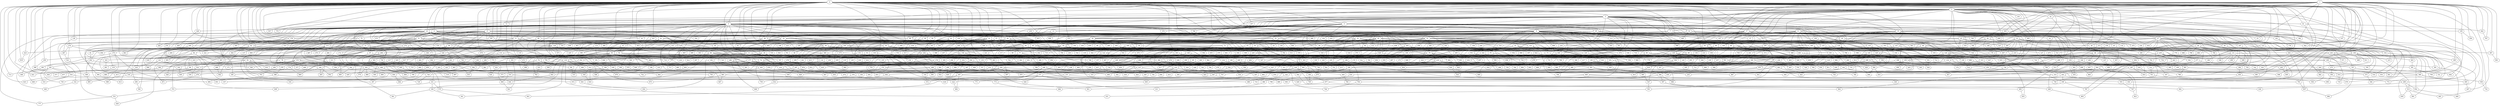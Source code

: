graph g {0;1;2;3;4;5;6;7;8;9;10;11;12;13;14;15;16;17;18;19;20;21;22;23;24;25;26;27;28;29;30;31;32;33;34;35;36;37;38;39;40;41;42;43;44;45;46;47;48;49;50;51;52;53;54;55;56;57;58;59;60;61;62;63;64;65;66;67;68;69;70;71;72;73;74;75;76;77;78;79;80;81;82;83;84;85;86;87;88;89;90;91;92;93;94;95;96;97;98;99;100;101;102;103;104;105;106;107;108;109;110;111;112;113;114;115;116;117;118;119;120;121;122;123;124;125;126;127;128;129;130;131;132;133;134;135;136;137;138;139;140;141;142;143;144;145;146;147;148;149;150;151;152;153;154;155;156;157;158;159;160;161;162;163;164;165;166;167;168;169;170;171;172;173;174;175;176;177;178;179;180;181;182;183;184;185;186;187;188;189;190;191;192;193;194;195;196;197;198;199;200;201;202;203;204;205;206;207;208;209;210;211;212;213;214;215;216;217;218;219;220;221;222;223;224;225;226;227;228;229;230;231;232;233;234;235;236;237;238;239;240;241;242;243;244;245;246;247;248;249;250;251;252;253;254;255;256;257;258;259;260;261;262;263;264;265;266;267;268;269;270;271;272;273;274;275;276;277;278;279;280;281;282;283;284;285;286;287;288;289;290;291;292;293;294;295;296;297;298;299;300;301;302;303;304;305;306;307;308;309;310;311;312;313;314;315;316;317;318;319;320;321;322;323;324;325;326;327;328;329;330;331;332;333;334;335;336;337;338;339;340;341;342;343;344;345;346;347;348;349;350;351;352;353;354;355;356;357;358;359;360;361;362;363;364;365;366;367;368;369;370;371;372;373;374;375;376;377;378;379;380;381;382;383;384;385;386;387;388;389;390;391;392;393;394;395;396;397;398;399;400;401;402;403;404;405;406;407;408;409;410;411;412;413;414;415;416;417;418;419;420;421;422;423;424;425;426;427;428;429;430;431;432;433;434;435;436;437;438;439;440;441;442;443;444;445;446;447;448;449;450;451;452;453;454;455;456;457;458;459;460;461;462;463;464;465;466;467;468;469;470;471;472;473;474;475;476;477;478;479;480;481;482;483;484;485;486;487;488;489;490;491;492;493;494;495;496;497;498;499;500;501;502;503;504;505;506;507;508;509;510;511;512;513;514;515;516;517;518;519;520;521;522;523;524;525;526;527;528;529;530;531;532;533;534;535;536;537;538;539;540;541;542;543;544;545;546;547;548;549;550;551;552;553;554;555;556;557;558;559;560;561;562;563;564;565;566;567;568;569;570;571;572;573;574;575;576;577;578;579;580;581;582;583;584;585;586;587;588;589;590;591;592;593;594;595;596;597;598;599;600;601;602;603;604;605;606;607;608;609;610;611;612;613;614;615;616;617;618;619;620;621;622;623;624;625;626;627;628;629;630;631;632;633;634;635;636;637;638;639;640;641;642;643;644;645;646;647;648;649;650;651;652;653;654;655;656;657;658;659;660;661;662;663;664;665;666;667;668;669;670;671;672;673;674;675;676;677;678;679;680;681;682;683;684;685;686;687;688;689;690;691;692;693;694;695;696;697;698;699;700;701;702;703;704;705;706;707;708;709;710;711;712;713;714;715;716;717;718;719;720;721;722;723;724;725;726;727;728;729;730;731;732;733;734;735;736;737;738;739;740;741;742;743;744;745;746;747;748;749;750;751;752;753;754;755;756;757;758;759;760;761;762;763;764;765;766;767;768;769;770;771;772;773;774;775;776;777;778;779;780;781;782;783;784;785;786;787;788;789;790;791;792;793;794;795;796;797;798;799;800;801;802;803;804;805;806;807;808;809;810;811;812;813;814;815;816;817;818;819;820;821;822;823;824;825;826;827;828;829;830;831;832;833;834;835;836;837;838;839;840;841;842;843;844;845;846;847;848;849;850;851;852;853;854;855;856;857;858;859;860;861;862;863;864;865;866;867;868;869;870;871;872;873;874;875;876;877;878;879;880;881;882;883;884;885;886;887;888;889;890;891;892;893;894;895;896;897;898;899;0 -- 2;0 -- 3;0 -- 4;0 -- 5;0 -- 6;0 -- 7;0 -- 8;0 -- 9;0 -- 10;0 -- 12;0 -- 15;0 -- 17;0 -- 19;0 -- 24;0 -- 25;0 -- 31;0 -- 36;0 -- 38;0 -- 41;0 -- 42;0 -- 46;0 -- 47;0 -- 54;0 -- 57;0 -- 61;0 -- 62;0 -- 75;0 -- 84;0 -- 88;0 -- 93;0 -- 101;0 -- 111;0 -- 113;0 -- 114;0 -- 120;0 -- 121;0 -- 123;0 -- 135;0 -- 137;0 -- 139;0 -- 144;0 -- 156;0 -- 161;0 -- 162;0 -- 179;0 -- 181;0 -- 182;0 -- 183;0 -- 191;0 -- 201;0 -- 223;0 -- 227;0 -- 235;0 -- 243;0 -- 245;0 -- 247;0 -- 250;0 -- 270;0 -- 272;0 -- 273;0 -- 274;0 -- 295;0 -- 298;0 -- 303;0 -- 306;0 -- 328;0 -- 335;0 -- 344;0 -- 353;0 -- 365;0 -- 376;0 -- 385;0 -- 403;0 -- 404;0 -- 418;0 -- 419;0 -- 423;0 -- 426;0 -- 443;0 -- 463;0 -- 472;0 -- 473;0 -- 501;0 -- 513;0 -- 525;0 -- 538;0 -- 557;0 -- 560;0 -- 563;0 -- 570;0 -- 577;0 -- 585;0 -- 588;0 -- 598;0 -- 608;0 -- 621;0 -- 623;0 -- 632;0 -- 636;0 -- 659;0 -- 678;0 -- 697;0 -- 713;0 -- 718;0 -- 732;0 -- 754;0 -- 779;0 -- 780;0 -- 793;0 -- 807;0 -- 819;0 -- 845;0 -- 863;0 -- 881;1 -- 2;1 -- 16;1 -- 17;1 -- 19;1 -- 23;1 -- 48;1 -- 58;1 -- 86;1 -- 189;1 -- 195;1 -- 254;1 -- 265;1 -- 329;1 -- 345;1 -- 354;1 -- 367;1 -- 382;1 -- 401;1 -- 442;1 -- 447;1 -- 450;1 -- 454;1 -- 537;1 -- 558;1 -- 562;1 -- 582;1 -- 702;1 -- 767;1 -- 801;1 -- 802;2 -- 3;2 -- 7;2 -- 8;2 -- 11;2 -- 16;2 -- 26;2 -- 27;2 -- 33;2 -- 37;2 -- 49;2 -- 65;2 -- 68;2 -- 70;2 -- 100;2 -- 101;2 -- 118;2 -- 136;2 -- 140;2 -- 147;2 -- 208;2 -- 220;2 -- 239;2 -- 256;2 -- 407;2 -- 425;2 -- 475;2 -- 486;2 -- 495;2 -- 583;2 -- 587;2 -- 592;2 -- 686;2 -- 709;2 -- 841;2 -- 842;3 -- 4;3 -- 5;3 -- 12;3 -- 13;3 -- 14;3 -- 20;3 -- 44;3 -- 61;3 -- 67;3 -- 82;3 -- 109;3 -- 124;3 -- 173;3 -- 203;3 -- 214;3 -- 232;3 -- 247;3 -- 269;3 -- 290;3 -- 379;3 -- 417;3 -- 453;3 -- 576;3 -- 600;3 -- 614;3 -- 665;3 -- 673;3 -- 761;3 -- 808;3 -- 836;3 -- 874;3 -- 894;3 -- 898;4 -- 6;4 -- 10;4 -- 15;4 -- 20;4 -- 29;4 -- 39;4 -- 52;4 -- 63;4 -- 72;4 -- 99;4 -- 115;4 -- 143;4 -- 151;4 -- 164;4 -- 168;4 -- 177;4 -- 180;4 -- 185;4 -- 207;4 -- 222;4 -- 239;4 -- 263;4 -- 280;4 -- 286;4 -- 291;4 -- 328;4 -- 343;4 -- 346;4 -- 379;4 -- 415;4 -- 429;4 -- 448;4 -- 451;4 -- 460;4 -- 491;4 -- 523;4 -- 540;4 -- 571;4 -- 596;4 -- 609;4 -- 626;4 -- 637;4 -- 663;4 -- 664;4 -- 707;4 -- 716;4 -- 717;4 -- 766;4 -- 777;4 -- 779;4 -- 800;4 -- 897;5 -- 11;5 -- 13;5 -- 14;5 -- 21;5 -- 29;5 -- 30;5 -- 34;5 -- 73;5 -- 88;5 -- 102;5 -- 125;5 -- 151;5 -- 195;5 -- 218;5 -- 260;5 -- 316;5 -- 334;5 -- 450;5 -- 518;5 -- 526;5 -- 568;5 -- 606;5 -- 766;5 -- 839;6 -- 9;6 -- 21;6 -- 22;6 -- 51;6 -- 55;6 -- 75;6 -- 216;6 -- 240;6 -- 354;6 -- 375;6 -- 392;6 -- 466;6 -- 565;6 -- 673;6 -- 720;7 -- 35;7 -- 705;7 -- 733;8 -- 22;8 -- 25;8 -- 27;8 -- 28;8 -- 33;8 -- 36;8 -- 38;8 -- 41;8 -- 43;8 -- 49;8 -- 54;8 -- 57;8 -- 69;8 -- 71;8 -- 79;8 -- 80;8 -- 91;8 -- 107;8 -- 113;8 -- 130;8 -- 139;8 -- 146;8 -- 154;8 -- 158;8 -- 160;8 -- 171;8 -- 174;8 -- 187;8 -- 193;8 -- 244;8 -- 340;8 -- 349;8 -- 421;8 -- 436;8 -- 459;8 -- 482;8 -- 498;8 -- 543;8 -- 580;8 -- 615;8 -- 640;8 -- 655;8 -- 677;8 -- 684;8 -- 708;8 -- 725;8 -- 731;8 -- 757;8 -- 768;8 -- 778;8 -- 796;8 -- 804;8 -- 879;8 -- 883;8 -- 890;8 -- 899;9 -- 30;9 -- 172;9 -- 230;9 -- 272;9 -- 352;9 -- 353;9 -- 380;9 -- 565;9 -- 639;10 -- 24;10 -- 26;10 -- 32;10 -- 39;10 -- 59;10 -- 78;10 -- 97;10 -- 115;10 -- 128;10 -- 200;10 -- 364;10 -- 376;10 -- 384;10 -- 414;10 -- 477;10 -- 487;10 -- 499;10 -- 604;10 -- 662;10 -- 689;10 -- 738;10 -- 846;11 -- 18;11 -- 23;11 -- 52;11 -- 107;11 -- 112;11 -- 145;11 -- 215;11 -- 227;11 -- 230;11 -- 234;11 -- 280;11 -- 282;11 -- 300;11 -- 322;11 -- 351;11 -- 382;11 -- 418;11 -- 495;11 -- 503;11 -- 532;11 -- 546;11 -- 591;11 -- 647;11 -- 699;11 -- 722;11 -- 742;11 -- 784;12 -- 95;12 -- 355;12 -- 557;13 -- 32;13 -- 292;13 -- 517;13 -- 606;14 -- 40;14 -- 109;14 -- 271;14 -- 649;14 -- 665;14 -- 805;15 -- 18;15 -- 35;15 -- 51;15 -- 56;15 -- 87;15 -- 90;15 -- 92;15 -- 133;15 -- 141;15 -- 144;15 -- 163;15 -- 181;15 -- 192;15 -- 293;15 -- 312;15 -- 318;15 -- 326;15 -- 348;15 -- 397;15 -- 524;15 -- 554;15 -- 620;15 -- 668;15 -- 831;16 -- 217;16 -- 359;17 -- 34;17 -- 102;17 -- 152;17 -- 226;17 -- 287;17 -- 291;17 -- 472;17 -- 544;17 -- 551;17 -- 555;17 -- 674;17 -- 699;17 -- 723;17 -- 783;17 -- 858;18 -- 62;18 -- 76;18 -- 81;18 -- 90;18 -- 297;18 -- 338;18 -- 362;18 -- 389;18 -- 406;18 -- 516;18 -- 803;18 -- 824;18 -- 827;19 -- 31;19 -- 42;19 -- 84;19 -- 85;19 -- 91;19 -- 161;19 -- 238;19 -- 253;19 -- 299;19 -- 432;19 -- 514;19 -- 535;19 -- 553;19 -- 573;19 -- 776;20 -- 68;20 -- 527;20 -- 658;20 -- 735;21 -- 28;21 -- 66;21 -- 97;21 -- 179;21 -- 361;21 -- 383;21 -- 398;21 -- 476;21 -- 871;22 -- 676;24 -- 127;25 -- 378;25 -- 387;25 -- 433;25 -- 489;25 -- 675;25 -- 813;25 -- 817;26 -- 48;26 -- 53;26 -- 77;26 -- 83;26 -- 164;26 -- 343;26 -- 462;26 -- 743;26 -- 790;27 -- 44;27 -- 65;27 -- 123;27 -- 140;27 -- 266;27 -- 334;27 -- 356;27 -- 378;27 -- 484;27 -- 632;27 -- 770;27 -- 772;27 -- 820;27 -- 892;28 -- 217;28 -- 224;28 -- 254;28 -- 314;28 -- 403;28 -- 505;28 -- 641;28 -- 654;28 -- 734;28 -- 748;29 -- 37;29 -- 55;29 -- 58;29 -- 188;29 -- 210;29 -- 370;29 -- 470;29 -- 493;29 -- 765;29 -- 867;30 -- 56;30 -- 103;30 -- 172;30 -- 212;30 -- 246;30 -- 339;31 -- 43;31 -- 59;31 -- 94;31 -- 106;31 -- 117;31 -- 158;31 -- 219;31 -- 223;31 -- 244;31 -- 319;31 -- 380;31 -- 408;31 -- 448;31 -- 497;31 -- 679;31 -- 701;32 -- 45;32 -- 64;32 -- 110;32 -- 150;32 -- 196;32 -- 613;32 -- 791;33 -- 108;33 -- 118;33 -- 126;33 -- 159;33 -- 178;33 -- 371;33 -- 387;33 -- 457;33 -- 475;33 -- 512;33 -- 527;34 -- 50;34 -- 60;34 -- 125;34 -- 176;34 -- 194;34 -- 285;34 -- 369;34 -- 414;34 -- 477;34 -- 605;34 -- 762;34 -- 814;35 -- 46;35 -- 47;35 -- 50;35 -- 74;35 -- 82;35 -- 95;35 -- 104;35 -- 121;35 -- 138;35 -- 204;35 -- 265;35 -- 330;35 -- 390;35 -- 399;35 -- 509;35 -- 511;35 -- 601;35 -- 645;35 -- 746;36 -- 143;36 -- 147;36 -- 149;36 -- 225;36 -- 228;36 -- 720;37 -- 165;38 -- 63;38 -- 270;38 -- 434;38 -- 474;38 -- 879;39 -- 40;39 -- 262;39 -- 283;39 -- 303;39 -- 373;39 -- 413;39 -- 452;39 -- 461;39 -- 481;39 -- 589;39 -- 592;39 -- 867;41 -- 93;41 -- 103;41 -- 173;41 -- 182;41 -- 204;41 -- 257;41 -- 285;41 -- 309;41 -- 608;41 -- 743;41 -- 807;42 -- 45;42 -- 76;42 -- 108;42 -- 116;42 -- 184;42 -- 187;42 -- 248;42 -- 273;42 -- 309;42 -- 310;42 -- 320;42 -- 437;42 -- 530;42 -- 583;42 -- 586;42 -- 664;42 -- 733;44 -- 100;44 -- 105;44 -- 145;44 -- 611;45 -- 53;45 -- 89;45 -- 229;45 -- 261;45 -- 304;45 -- 470;45 -- 573;45 -- 753;45 -- 789;45 -- 836;45 -- 875;46 -- 235;46 -- 277;47 -- 64;47 -- 92;47 -- 687;47 -- 896;48 -- 86;48 -- 241;48 -- 367;48 -- 504;48 -- 536;48 -- 607;48 -- 610;48 -- 716;48 -- 760;48 -- 788;48 -- 798;48 -- 862;49 -- 122;49 -- 131;49 -- 548;49 -- 708;49 -- 759;49 -- 768;49 -- 880;50 -- 66;50 -- 70;50 -- 77;50 -- 79;50 -- 111;50 -- 122;50 -- 157;50 -- 213;50 -- 298;50 -- 321;50 -- 373;50 -- 390;50 -- 700;50 -- 769;50 -- 834;51 -- 60;51 -- 106;51 -- 274;51 -- 332;51 -- 363;51 -- 394;51 -- 426;51 -- 440;51 -- 449;51 -- 619;51 -- 685;51 -- 775;51 -- 853;52 -- 94;52 -- 99;52 -- 112;52 -- 146;52 -- 160;52 -- 234;52 -- 256;52 -- 282;52 -- 301;52 -- 618;52 -- 736;52 -- 899;53 -- 78;53 -- 159;53 -- 219;53 -- 707;53 -- 756;55 -- 67;55 -- 197;55 -- 221;55 -- 728;56 -- 141;56 -- 293;56 -- 337;57 -- 71;57 -- 114;57 -- 130;57 -- 228;57 -- 240;57 -- 262;57 -- 434;57 -- 578;57 -- 782;57 -- 888;58 -- 69;58 -- 87;58 -- 134;58 -- 535;58 -- 562;58 -- 780;59 -- 220;59 -- 653;60 -- 73;60 -- 80;60 -- 89;60 -- 117;60 -- 136;60 -- 149;60 -- 167;60 -- 180;60 -- 236;60 -- 258;60 -- 267;60 -- 366;60 -- 455;60 -- 456;60 -- 499;60 -- 507;60 -- 715;60 -- 774;60 -- 869;61 -- 324;61 -- 442;62 -- 81;62 -- 116;62 -- 202;62 -- 364;64 -- 72;64 -- 132;64 -- 191;64 -- 198;64 -- 252;64 -- 268;64 -- 292;64 -- 431;64 -- 461;64 -- 468;64 -- 596;64 -- 702;64 -- 710;64 -- 791;65 -- 131;65 -- 226;65 -- 278;65 -- 289;65 -- 311;65 -- 599;65 -- 661;66 -- 74;66 -- 85;66 -- 96;66 -- 98;66 -- 129;66 -- 170;66 -- 194;66 -- 207;66 -- 352;66 -- 436;66 -- 515;67 -- 83;67 -- 156;67 -- 199;67 -- 539;68 -- 127;68 -- 198;68 -- 229;68 -- 656;68 -- 696;68 -- 849;69 -- 126;69 -- 170;69 -- 193;69 -- 243;69 -- 471;69 -- 734;70 -- 105;70 -- 132;70 -- 148;70 -- 590;70 -- 594;70 -- 624;70 -- 643;71 -- 135;71 -- 578;71 -- 782;72 -- 98;72 -- 162;72 -- 203;72 -- 306;72 -- 431;72 -- 438;72 -- 500;72 -- 549;72 -- 727;73 -- 294;73 -- 437;74 -- 168;74 -- 233;74 -- 297;74 -- 745;74 -- 758;75 -- 667;76 -- 133;76 -- 142;76 -- 362;76 -- 530;77 -- 157;77 -- 296;77 -- 399;77 -- 441;78 -- 393;78 -- 522;79 -- 110;79 -- 120;79 -- 355;79 -- 395;79 -- 402;79 -- 602;79 -- 826;80 -- 249;80 -- 260;80 -- 263;80 -- 267;80 -- 335;80 -- 391;80 -- 501;80 -- 566;80 -- 778;80 -- 802;81 -- 202;82 -- 410;82 -- 518;82 -- 669;82 -- 870;83 -- 129;83 -- 208;83 -- 320;83 -- 351;83 -- 420;83 -- 529;83 -- 560;83 -- 684;84 -- 119;84 -- 873;85 -- 169;85 -- 346;85 -- 690;85 -- 764;86 -- 166;86 -- 186;86 -- 246;86 -- 299;86 -- 469;87 -- 686;88 -- 128;88 -- 175;88 -- 357;88 -- 536;88 -- 726;88 -- 729;89 -- 304;90 -- 119;90 -- 153;90 -- 206;90 -- 409;91 -- 104;91 -- 199;91 -- 214;91 -- 339;91 -- 452;91 -- 456;91 -- 479;91 -- 544;91 -- 594;91 -- 622;92 -- 134;92 -- 268;92 -- 281;92 -- 384;92 -- 433;93 -- 96;93 -- 377;93 -- 388;93 -- 628;93 -- 703;93 -- 833;95 -- 545;95 -- 773;96 -- 680;97 -- 155;97 -- 211;97 -- 737;98 -- 515;99 -- 347;99 -- 698;99 -- 715;99 -- 856;100 -- 205;100 -- 215;100 -- 275;100 -- 424;100 -- 489;100 -- 611;100 -- 691;100 -- 795;102 -- 520;102 -- 853;103 -- 154;103 -- 177;103 -- 258;103 -- 276;103 -- 630;104 -- 237;105 -- 885;106 -- 701;108 -- 210;109 -- 124;110 -- 294;110 -- 311;110 -- 717;110 -- 799;111 -- 201;111 -- 232;111 -- 402;111 -- 404;111 -- 416;111 -- 612;111 -- 738;111 -- 893;112 -- 370;113 -- 543;113 -- 761;114 -- 148;114 -- 753;115 -- 137;115 -- 166;115 -- 200;115 -- 428;115 -- 556;115 -- 672;115 -- 687;115 -- 756;115 -- 800;115 -- 850;115 -- 854;116 -- 310;116 -- 336;116 -- 341;116 -- 377;116 -- 412;116 -- 446;116 -- 509;116 -- 631;116 -- 737;116 -- 840;120 -- 165;120 -- 547;121 -- 197;121 -- 251;121 -- 325;121 -- 600;121 -- 622;121 -- 650;122 -- 205;122 -- 317;122 -- 398;123 -- 465;123 -- 484;124 -- 150;124 -- 241;124 -- 242;124 -- 453;124 -- 584;124 -- 586;125 -- 152;125 -- 288;125 -- 541;126 -- 138;126 -- 175;126 -- 190;126 -- 410;126 -- 427;126 -- 616;126 -- 660;126 -- 668;126 -- 712;126 -- 754;127 -- 359;128 -- 169;128 -- 211;128 -- 225;128 -- 284;128 -- 671;128 -- 725;131 -- 289;131 -- 342;131 -- 485;131 -- 498;131 -- 548;131 -- 627;131 -- 652;132 -- 142;132 -- 685;133 -- 163;133 -- 508;133 -- 806;134 -- 174;134 -- 231;134 -- 245;135 -- 338;135 -- 419;136 -- 764;138 -- 184;138 -- 212;138 -- 361;138 -- 711;138 -- 811;139 -- 467;140 -- 209;140 -- 389;141 -- 171;141 -- 222;141 -- 238;141 -- 666;142 -- 167;142 -- 183;142 -- 322;142 -- 602;143 -- 178;143 -- 249;143 -- 835;144 -- 192;144 -- 681;144 -- 697;145 -- 155;145 -- 218;145 -- 300;145 -- 315;145 -- 366;145 -- 395;145 -- 427;145 -- 646;145 -- 655;145 -- 722;145 -- 786;146 -- 221;147 -- 327;147 -- 381;148 -- 216;148 -- 305;148 -- 532;148 -- 704;148 -- 847;149 -- 153;149 -- 236;149 -- 327;149 -- 369;149 -- 439;149 -- 760;150 -- 188;151 -- 176;151 -- 259;151 -- 393;151 -- 542;152 -- 189;153 -- 206;153 -- 319;153 -- 409;153 -- 540;153 -- 597;156 -- 286;156 -- 385;156 -- 451;156 -- 463;159 -- 308;159 -- 396;159 -- 480;159 -- 637;160 -- 266;160 -- 301;160 -- 796;161 -- 186;161 -- 776;162 -- 549;163 -- 281;164 -- 511;164 -- 554;164 -- 724;164 -- 790;166 -- 324;166 -- 401;166 -- 428;166 -- 435;167 -- 558;168 -- 185;168 -- 283;168 -- 852;169 -- 514;173 -- 438;173 -- 678;176 -- 550;176 -- 812;177 -- 248;177 -- 261;177 -- 368;177 -- 469;177 -- 525;177 -- 689;177 -- 855;178 -- 457;178 -- 458;179 -- 250;179 -- 651;179 -- 680;181 -- 323;181 -- 658;182 -- 209;182 -- 424;182 -- 657;183 -- 190;183 -- 344;183 -- 488;184 -- 255;184 -- 507;184 -- 534;184 -- 616;184 -- 642;185 -- 634;187 -- 313;188 -- 253;188 -- 259;188 -- 412;188 -- 425;190 -- 372;190 -- 636;190 -- 787;192 -- 242;192 -- 517;194 -- 196;194 -- 483;194 -- 838;195 -- 454;195 -- 721;197 -- 251;197 -- 279;197 -- 462;198 -- 213;198 -- 302;198 -- 493;198 -- 559;198 -- 603;199 -- 363;199 -- 542;202 -- 278;202 -- 326;202 -- 569;203 -- 897;204 -- 257;204 -- 445;205 -- 275;205 -- 736;205 -- 795;206 -- 703;208 -- 420;208 -- 421;208 -- 430;208 -- 444;208 -- 481;209 -- 657;210 -- 342;210 -- 813;212 -- 231;212 -- 318;212 -- 494;212 -- 505;212 -- 645;212 -- 851;214 -- 868;216 -- 847;218 -- 568;218 -- 809;219 -- 224;219 -- 480;219 -- 617;219 -- 693;219 -- 751;219 -- 868;219 -- 894;220 -- 330;220 -- 430;221 -- 290;224 -- 314;224 -- 340;224 -- 459;224 -- 567;224 -- 749;226 -- 233;226 -- 237;226 -- 252;226 -- 255;226 -- 279;226 -- 308;226 -- 688;226 -- 850;227 -- 295;227 -- 612;227 -- 646;227 -- 671;228 -- 563;229 -- 408;229 -- 458;229 -- 619;229 -- 696;231 -- 269;231 -- 672;232 -- 797;232 -- 896;233 -- 271;233 -- 305;233 -- 506;233 -- 824;233 -- 856;234 -- 552;235 -- 277;235 -- 443;235 -- 564;235 -- 719;235 -- 872;236 -- 682;237 -- 312;237 -- 828;239 -- 415;240 -- 276;240 -- 368;240 -- 375;240 -- 441;240 -- 479;240 -- 526;240 -- 599;240 -- 633;240 -- 661;241 -- 504;242 -- 590;242 -- 638;242 -- 858;242 -- 887;243 -- 264;243 -- 360;243 -- 365;243 -- 471;245 -- 605;246 -- 647;248 -- 302;248 -- 371;248 -- 604;248 -- 634;248 -- 690;248 -- 771;248 -- 864;248 -- 876;249 -- 347;249 -- 350;249 -- 357;249 -- 534;249 -- 541;249 -- 682;249 -- 832;249 -- 878;250 -- 588;251 -- 264;251 -- 325;251 -- 345;251 -- 417;251 -- 861;252 -- 468;253 -- 614;253 -- 887;254 -- 288;254 -- 582;254 -- 681;256 -- 455;260 -- 584;260 -- 694;262 -- 296;262 -- 349;262 -- 400;262 -- 478;262 -- 523;263 -- 391;264 -- 360;264 -- 482;265 -- 407;265 -- 464;265 -- 601;265 -- 620;265 -- 670;269 -- 313;269 -- 652;269 -- 692;271 -- 331;271 -- 397;271 -- 593;271 -- 626;271 -- 773;271 -- 798;271 -- 830;272 -- 284;272 -- 464;273 -- 593;273 -- 723;274 -- 467;274 -- 521;274 -- 854;275 -- 356;276 -- 383;276 -- 630;276 -- 635;276 -- 874;277 -- 742;277 -- 787;278 -- 388;282 -- 794;286 -- 287;286 -- 323;286 -- 445;286 -- 446;286 -- 466;286 -- 848;286 -- 872;286 -- 878;287 -- 333;287 -- 814;287 -- 841;290 -- 307;290 -- 829;291 -- 315;291 -- 329;291 -- 358;291 -- 374;291 -- 510;291 -- 551;291 -- 705;294 -- 307;294 -- 316;294 -- 497;294 -- 572;294 -- 615;294 -- 829;294 -- 870;295 -- 321;295 -- 423;295 -- 863;297 -- 350;297 -- 413;297 -- 576;297 -- 629;297 -- 838;298 -- 331;298 -- 561;298 -- 575;298 -- 639;299 -- 746;300 -- 422;300 -- 718;300 -- 735;300 -- 781;300 -- 860;301 -- 785;303 -- 432;303 -- 502;303 -- 579;304 -- 789;306 -- 500;306 -- 587;307 -- 337;307 -- 492;307 -- 714;307 -- 843;309 -- 317;309 -- 333;309 -- 386;309 -- 406;309 -- 411;309 -- 552;309 -- 580;309 -- 710;309 -- 822;312 -- 741;313 -- 465;313 -- 691;313 -- 839;314 -- 332;314 -- 641;314 -- 730;314 -- 806;315 -- 381;315 -- 728;316 -- 572;317 -- 372;317 -- 659;318 -- 494;318 -- 623;319 -- 394;322 -- 386;325 -- 460;326 -- 348;326 -- 516;326 -- 533;326 -- 569;326 -- 648;326 -- 730;328 -- 449;329 -- 358;329 -- 487;329 -- 529;329 -- 663;329 -- 792;329 -- 811;331 -- 336;331 -- 575;331 -- 609;332 -- 440;335 -- 374;336 -- 341;336 -- 561;338 -- 512;340 -- 677;340 -- 749;346 -- 429;346 -- 508;346 -- 676;347 -- 567;347 -- 653;349 -- 400;349 -- 700;349 -- 857;351 -- 520;352 -- 556;352 -- 885;353 -- 396;353 -- 670;355 -- 821;356 -- 772;356 -- 893;357 -- 820;359 -- 513;360 -- 405;360 -- 538;360 -- 704;361 -- 476;361 -- 503;361 -- 815;363 -- 739;365 -- 486;367 -- 801;368 -- 877;370 -- 830;371 -- 546;372 -- 531;374 -- 474;374 -- 510;374 -- 855;376 -- 570;376 -- 666;378 -- 675;378 -- 770;379 -- 416;381 -- 405;383 -- 713;384 -- 392;384 -- 485;384 -- 627;386 -- 411;388 -- 422;388 -- 491;390 -- 473;390 -- 496;391 -- 709;392 -- 883;393 -- 574;393 -- 577;393 -- 866;393 -- 890;394 -- 613;396 -- 444;399 -- 617;399 -- 624;401 -- 435;402 -- 826;405 -- 447;406 -- 439;406 -- 775;406 -- 803;408 -- 744;409 -- 519;409 -- 644;410 -- 683;410 -- 769;412 -- 545;412 -- 816;412 -- 844;413 -- 589;414 -- 581;416 -- 818;416 -- 840;417 -- 571;417 -- 640;419 -- 522;421 -- 524;422 -- 492;423 -- 819;424 -- 550;431 -- 762;432 -- 579;432 -- 751;434 -- 888;434 -- 891;437 -- 490;438 -- 752;439 -- 667;439 -- 794;442 -- 767;443 -- 564;444 -- 674;444 -- 740;445 -- 483;445 -- 828;450 -- 537;450 -- 765;451 -- 755;451 -- 783;453 -- 506;453 -- 740;453 -- 876;456 -- 478;460 -- 547;461 -- 574;462 -- 519;462 -- 585;464 -- 625;466 -- 799;466 -- 808;466 -- 895;467 -- 521;468 -- 781;468 -- 844;468 -- 891;468 -- 892;470 -- 748;472 -- 724;473 -- 496;476 -- 871;477 -- 693;478 -- 683;478 -- 755;479 -- 633;479 -- 763;480 -- 706;481 -- 502;481 -- 553;481 -- 721;481 -- 786;483 -- 488;483 -- 827;483 -- 873;484 -- 490;484 -- 727;485 -- 598;486 -- 662;491 -- 581;495 -- 559;499 -- 528;499 -- 862;501 -- 566;501 -- 607;502 -- 692;504 -- 603;504 -- 610;504 -- 818;506 -- 597;506 -- 629;506 -- 886;511 -- 750;511 -- 860;513 -- 695;516 -- 533;516 -- 555;516 -- 648;521 -- 531;522 -- 528;522 -- 539;522 -- 621;525 -- 757;526 -- 625;526 -- 817;527 -- 595;531 -- 628;531 -- 777;538 -- 732;542 -- 834;545 -- 816;547 -- 591;550 -- 825;551 -- 745;554 -- 859;555 -- 747;560 -- 679;564 -- 726;564 -- 747;564 -- 823;564 -- 857;564 -- 865;567 -- 812;567 -- 889;569 -- 895;573 -- 711;575 -- 843;576 -- 618;576 -- 750;580 -- 635;580 -- 642;580 -- 643;580 -- 880;582 -- 831;584 -- 694;584 -- 810;585 -- 595;585 -- 884;586 -- 656;588 -- 877;591 -- 631;597 -- 649;597 -- 804;600 -- 706;600 -- 731;600 -- 846;600 -- 886;601 -- 712;602 -- 644;604 -- 864;610 -- 815;614 -- 719;616 -- 889;620 -- 688;620 -- 852;622 -- 650;622 -- 788;624 -- 669;624 -- 822;625 -- 774;625 -- 861;630 -- 741;637 -- 638;640 -- 660;640 -- 714;641 -- 654;642 -- 651;642 -- 771;643 -- 698;643 -- 739;645 -- 784;649 -- 805;652 -- 849;659 -- 866;665 -- 898;677 -- 695;677 -- 851;679 -- 758;681 -- 832;683 -- 785;688 -- 759;693 -- 752;695 -- 835;696 -- 859;698 -- 865;698 -- 881;704 -- 744;726 -- 729;736 -- 763;736 -- 810;741 -- 793;747 -- 823;748 -- 825;770 -- 792;770 -- 797;773 -- 884;774 -- 845;774 -- 869;783 -- 875;793 -- 837;797 -- 842;797 -- 882;803 -- 809;806 -- 821;812 -- 848;817 -- 833;836 -- 837;837 -- 882;}